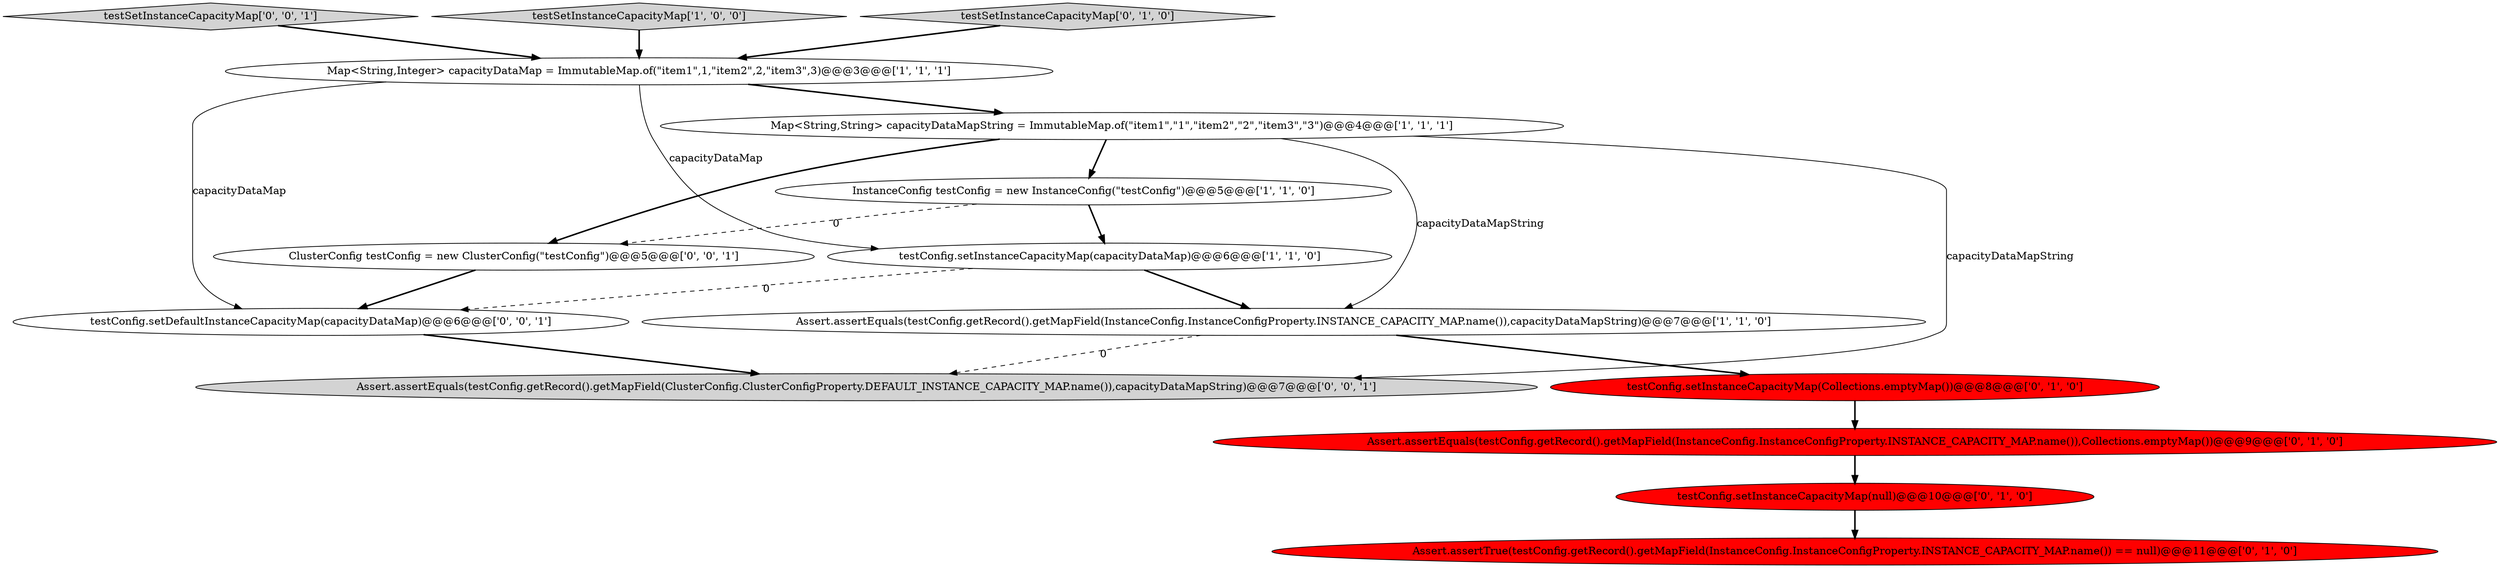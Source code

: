 digraph {
5 [style = filled, label = "testConfig.setInstanceCapacityMap(capacityDataMap)@@@6@@@['1', '1', '0']", fillcolor = white, shape = ellipse image = "AAA0AAABBB1BBB"];
13 [style = filled, label = "testConfig.setDefaultInstanceCapacityMap(capacityDataMap)@@@6@@@['0', '0', '1']", fillcolor = white, shape = ellipse image = "AAA0AAABBB3BBB"];
4 [style = filled, label = "Assert.assertEquals(testConfig.getRecord().getMapField(InstanceConfig.InstanceConfigProperty.INSTANCE_CAPACITY_MAP.name()),capacityDataMapString)@@@7@@@['1', '1', '0']", fillcolor = white, shape = ellipse image = "AAA0AAABBB1BBB"];
2 [style = filled, label = "Map<String,Integer> capacityDataMap = ImmutableMap.of(\"item1\",1,\"item2\",2,\"item3\",3)@@@3@@@['1', '1', '1']", fillcolor = white, shape = ellipse image = "AAA0AAABBB1BBB"];
11 [style = filled, label = "Assert.assertEquals(testConfig.getRecord().getMapField(ClusterConfig.ClusterConfigProperty.DEFAULT_INSTANCE_CAPACITY_MAP.name()),capacityDataMapString)@@@7@@@['0', '0', '1']", fillcolor = lightgray, shape = ellipse image = "AAA0AAABBB3BBB"];
14 [style = filled, label = "testSetInstanceCapacityMap['0', '0', '1']", fillcolor = lightgray, shape = diamond image = "AAA0AAABBB3BBB"];
1 [style = filled, label = "testSetInstanceCapacityMap['1', '0', '0']", fillcolor = lightgray, shape = diamond image = "AAA0AAABBB1BBB"];
7 [style = filled, label = "testSetInstanceCapacityMap['0', '1', '0']", fillcolor = lightgray, shape = diamond image = "AAA0AAABBB2BBB"];
3 [style = filled, label = "Map<String,String> capacityDataMapString = ImmutableMap.of(\"item1\",\"1\",\"item2\",\"2\",\"item3\",\"3\")@@@4@@@['1', '1', '1']", fillcolor = white, shape = ellipse image = "AAA0AAABBB1BBB"];
0 [style = filled, label = "InstanceConfig testConfig = new InstanceConfig(\"testConfig\")@@@5@@@['1', '1', '0']", fillcolor = white, shape = ellipse image = "AAA0AAABBB1BBB"];
6 [style = filled, label = "Assert.assertTrue(testConfig.getRecord().getMapField(InstanceConfig.InstanceConfigProperty.INSTANCE_CAPACITY_MAP.name()) == null)@@@11@@@['0', '1', '0']", fillcolor = red, shape = ellipse image = "AAA1AAABBB2BBB"];
9 [style = filled, label = "testConfig.setInstanceCapacityMap(null)@@@10@@@['0', '1', '0']", fillcolor = red, shape = ellipse image = "AAA1AAABBB2BBB"];
12 [style = filled, label = "ClusterConfig testConfig = new ClusterConfig(\"testConfig\")@@@5@@@['0', '0', '1']", fillcolor = white, shape = ellipse image = "AAA0AAABBB3BBB"];
8 [style = filled, label = "testConfig.setInstanceCapacityMap(Collections.emptyMap())@@@8@@@['0', '1', '0']", fillcolor = red, shape = ellipse image = "AAA1AAABBB2BBB"];
10 [style = filled, label = "Assert.assertEquals(testConfig.getRecord().getMapField(InstanceConfig.InstanceConfigProperty.INSTANCE_CAPACITY_MAP.name()),Collections.emptyMap())@@@9@@@['0', '1', '0']", fillcolor = red, shape = ellipse image = "AAA1AAABBB2BBB"];
5->13 [style = dashed, label="0"];
8->10 [style = bold, label=""];
2->5 [style = solid, label="capacityDataMap"];
2->3 [style = bold, label=""];
3->12 [style = bold, label=""];
0->12 [style = dashed, label="0"];
13->11 [style = bold, label=""];
3->0 [style = bold, label=""];
9->6 [style = bold, label=""];
12->13 [style = bold, label=""];
7->2 [style = bold, label=""];
5->4 [style = bold, label=""];
4->8 [style = bold, label=""];
1->2 [style = bold, label=""];
10->9 [style = bold, label=""];
14->2 [style = bold, label=""];
2->13 [style = solid, label="capacityDataMap"];
4->11 [style = dashed, label="0"];
3->4 [style = solid, label="capacityDataMapString"];
3->11 [style = solid, label="capacityDataMapString"];
0->5 [style = bold, label=""];
}
